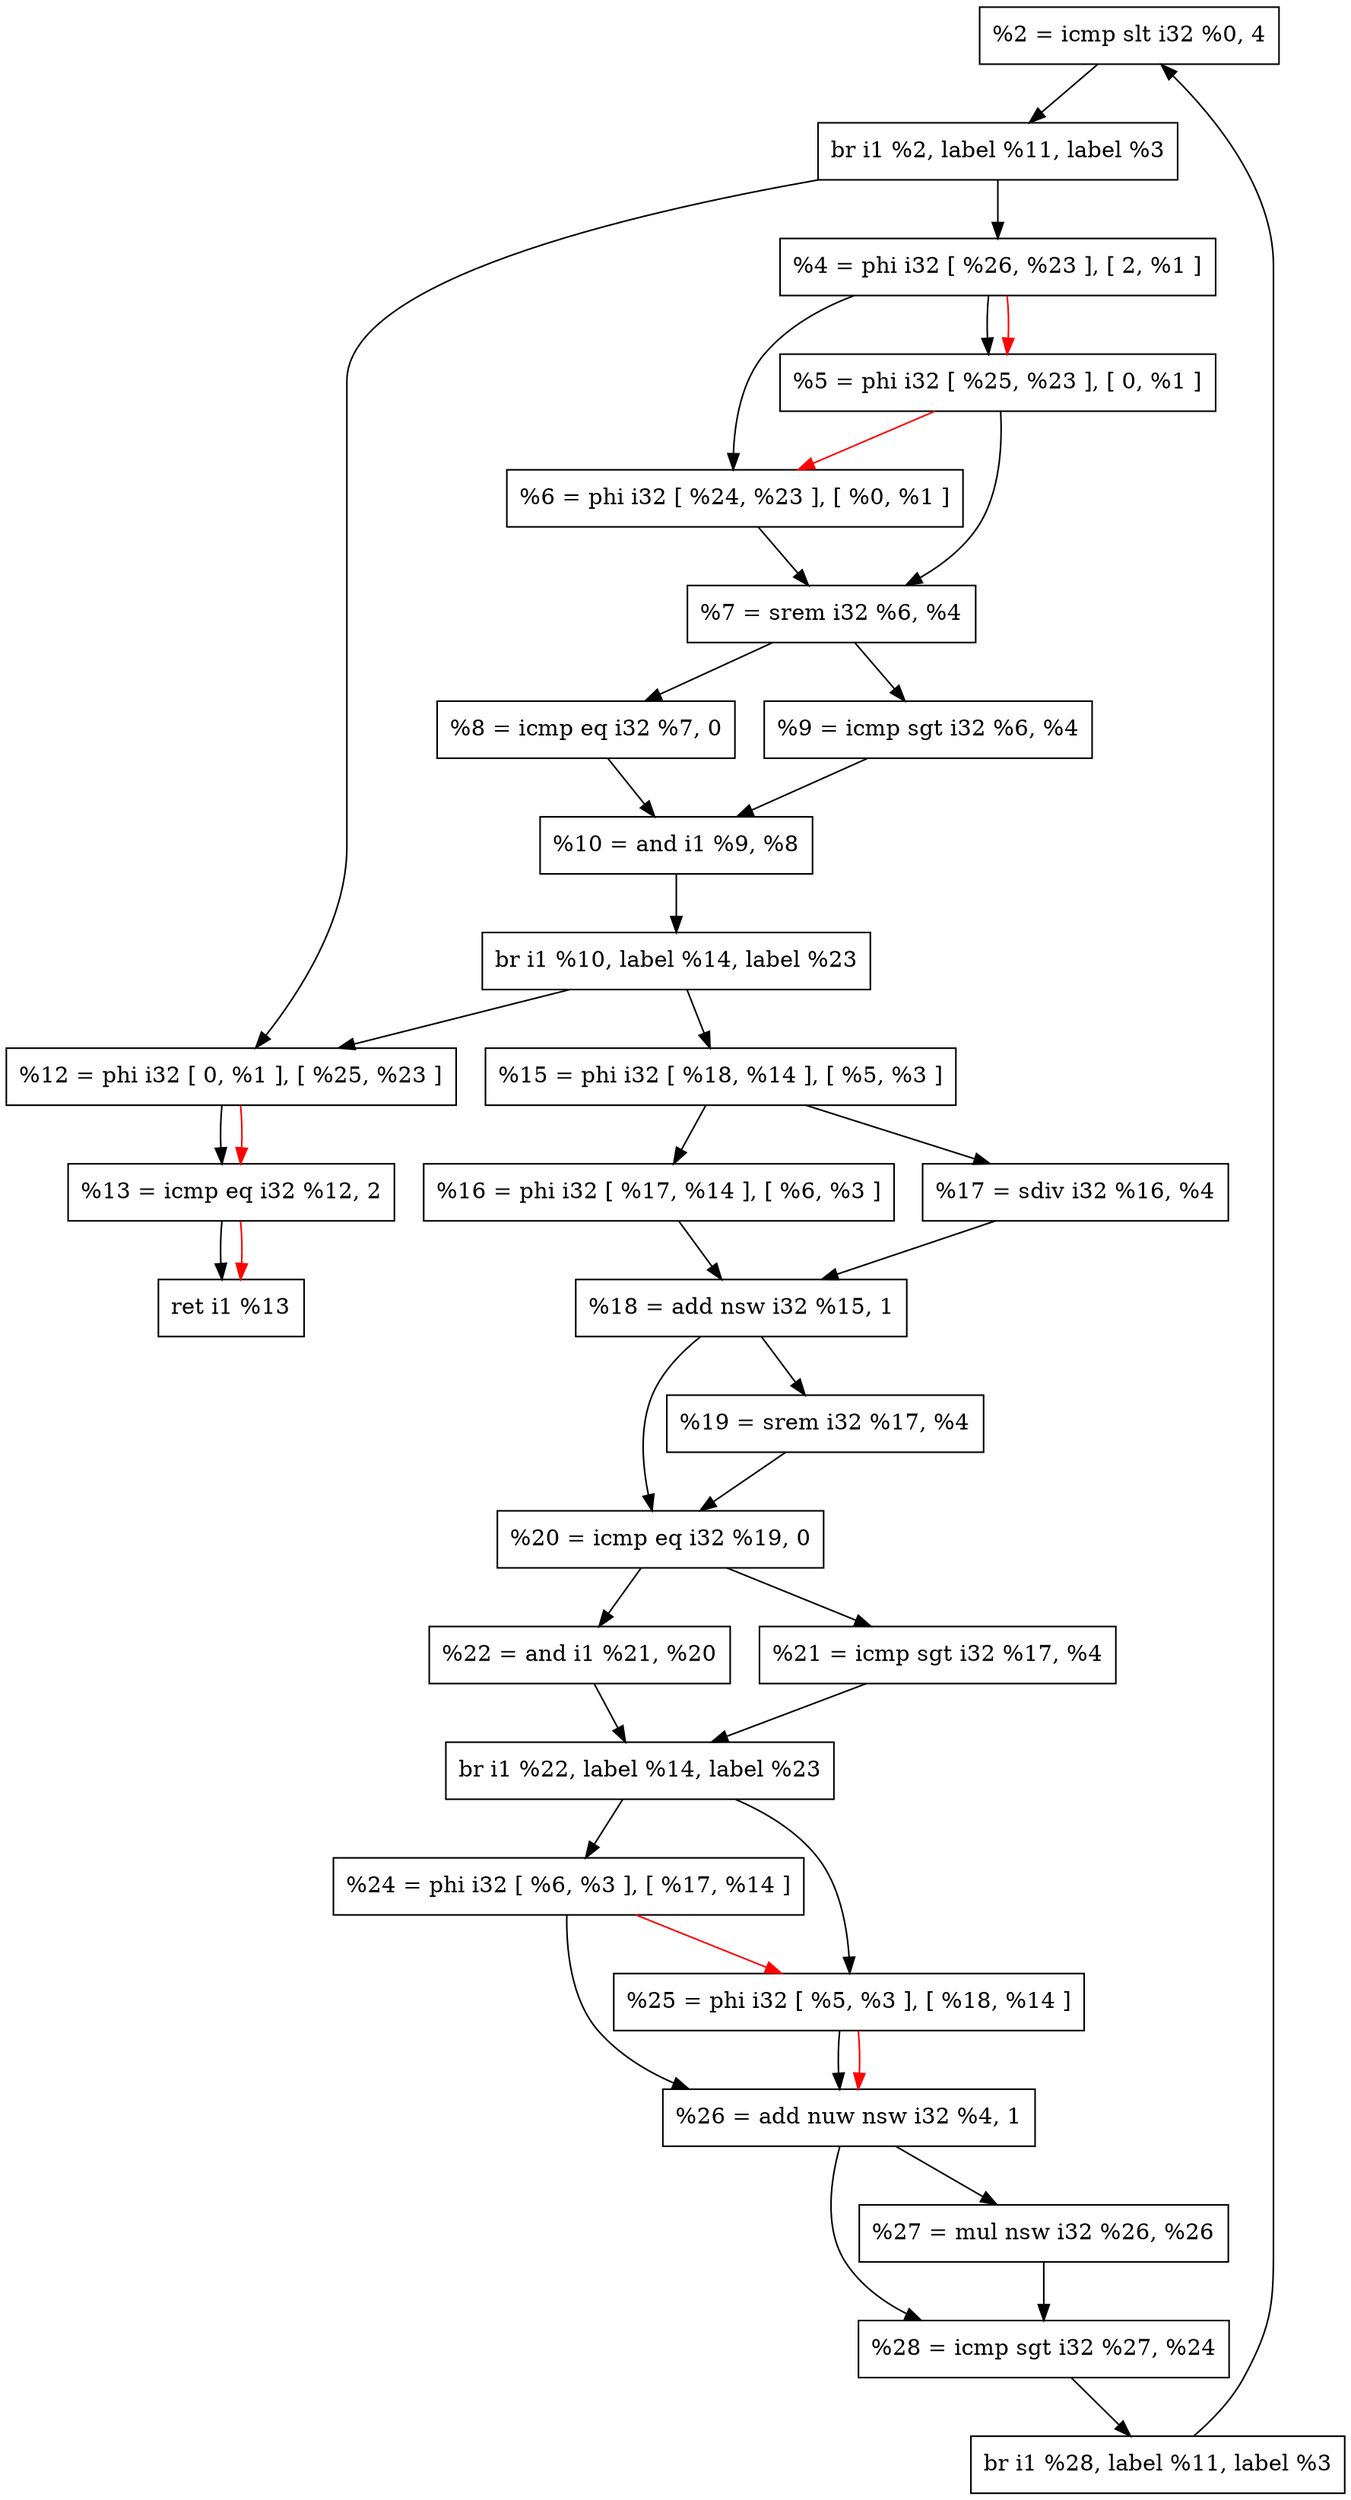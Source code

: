 digraph "DFG for '_Z17is_multiply_primei' function" {
 Node0x55ad3df2a950[shape=record, label="  %2 = icmp slt i32 %0, 4"];
 Node0x55ad3df2aa30[shape=record, label="  br i1 %2, label %11, label %3"];
 Node0x55ad3df2ab50[shape=record, label="  %4 = phi i32 [ %26, %23 ], [ 2, %1 ]"];
 Node0x55ad3df2ac50[shape=record, label="  %5 = phi i32 [ %25, %23 ], [ 0, %1 ]"];
 Node0x55ad3df2ad20[shape=record, label="  %6 = phi i32 [ %24, %23 ], [ %0, %1 ]"];
 Node0x55ad3df2ae00[shape=record, label="  %7 = srem i32 %6, %4"];
 Node0x55ad3df2af10[shape=record, label="  %8 = icmp eq i32 %7, 0"];
 Node0x55ad3df2b030[shape=record, label="  %9 = icmp sgt i32 %6, %4"];
 Node0x55ad3df2b140[shape=record, label="  %10 = and i1 %9, %8"];
 Node0x55ad3df2b250[shape=record, label="  br i1 %10, label %14, label %23"];
 Node0x55ad3df2b360[shape=record, label="  %12 = phi i32 [ 0, %1 ], [ %25, %23 ]"];
 Node0x55ad3df2b470[shape=record, label="  %13 = icmp eq i32 %12, 2"];
 Node0x55ad3df2b580[shape=record, label="  ret i1 %13"];
 Node0x55ad3df2b690[shape=record, label="  %15 = phi i32 [ %18, %14 ], [ %5, %3 ]"];
 Node0x55ad3df2b7a0[shape=record, label="  %16 = phi i32 [ %17, %14 ], [ %6, %3 ]"];
 Node0x55ad3df2b8b0[shape=record, label="  %17 = sdiv i32 %16, %4"];
 Node0x55ad3df2b9c0[shape=record, label="  %18 = add nsw i32 %15, 1"];
 Node0x55ad3df2bad0[shape=record, label="  %19 = srem i32 %17, %4"];
 Node0x55ad3df2bbf0[shape=record, label="  %20 = icmp eq i32 %19, 0"];
 Node0x55ad3df2bd00[shape=record, label="  %21 = icmp sgt i32 %17, %4"];
 Node0x55ad3df2be10[shape=record, label="  %22 = and i1 %21, %20"];
 Node0x55ad3df2bf20[shape=record, label="  br i1 %22, label %14, label %23"];
 Node0x55ad3df2c030[shape=record, label="  %24 = phi i32 [ %6, %3 ], [ %17, %14 ]"];
 Node0x55ad3df2c140[shape=record, label="  %25 = phi i32 [ %5, %3 ], [ %18, %14 ]"];
 Node0x55ad3df2c250[shape=record, label="  %26 = add nuw nsw i32 %4, 1"];
 Node0x55ad3df2c360[shape=record, label="  %27 = mul nsw i32 %26, %26"];
 Node0x55ad3df2c470[shape=record, label="  %28 = icmp sgt i32 %27, %24"];
 Node0x55ad3df2c580[shape=record, label="  br i1 %28, label %11, label %3"];
 Node0x55ad3df2a950 -> Node0x55ad3df2aa30
 Node0x55ad3df2aa30 -> Node0x55ad3df2ab50
 Node0x55ad3df2aa30 -> Node0x55ad3df2b360
 Node0x55ad3df2ab50 -> Node0x55ad3df2ac50
 Node0x55ad3df2ab50 -> Node0x55ad3df2ad20
 Node0x55ad3df2ac50 -> Node0x55ad3df2ae00
 Node0x55ad3df2ad20 -> Node0x55ad3df2ae00
 Node0x55ad3df2ae00 -> Node0x55ad3df2af10
 Node0x55ad3df2ae00 -> Node0x55ad3df2b030
 Node0x55ad3df2af10 -> Node0x55ad3df2b140
 Node0x55ad3df2b030 -> Node0x55ad3df2b140
 Node0x55ad3df2b140 -> Node0x55ad3df2b250
 Node0x55ad3df2b250 -> Node0x55ad3df2b360
 Node0x55ad3df2b250 -> Node0x55ad3df2b690
 Node0x55ad3df2b360 -> Node0x55ad3df2b470
 Node0x55ad3df2b470 -> Node0x55ad3df2b580
 Node0x55ad3df2b690 -> Node0x55ad3df2b7a0
 Node0x55ad3df2b690 -> Node0x55ad3df2b8b0
 Node0x55ad3df2b7a0 -> Node0x55ad3df2b9c0
 Node0x55ad3df2b8b0 -> Node0x55ad3df2b9c0
 Node0x55ad3df2b9c0 -> Node0x55ad3df2bad0
 Node0x55ad3df2b9c0 -> Node0x55ad3df2bbf0
 Node0x55ad3df2bad0 -> Node0x55ad3df2bbf0
 Node0x55ad3df2bbf0 -> Node0x55ad3df2bd00
 Node0x55ad3df2bbf0 -> Node0x55ad3df2be10
 Node0x55ad3df2bd00 -> Node0x55ad3df2bf20
 Node0x55ad3df2be10 -> Node0x55ad3df2bf20
 Node0x55ad3df2bf20 -> Node0x55ad3df2c030
 Node0x55ad3df2bf20 -> Node0x55ad3df2c140
 Node0x55ad3df2c030 -> Node0x55ad3df2c250
 Node0x55ad3df2c140 -> Node0x55ad3df2c250
 Node0x55ad3df2c250 -> Node0x55ad3df2c360
 Node0x55ad3df2c250 -> Node0x55ad3df2c470
 Node0x55ad3df2c360 -> Node0x55ad3df2c470
 Node0x55ad3df2c470 -> Node0x55ad3df2c580
 Node0x55ad3df2c580 -> Node0x55ad3df2a950
edge [color=red]
 Node0x55ad3df2ab50 -> Node0x55ad3df2ac50
 Node0x55ad3df2ac50 -> Node0x55ad3df2ad20
 Node0x55ad3df2b360 -> Node0x55ad3df2b470
 Node0x55ad3df2b470 -> Node0x55ad3df2b580
 Node0x55ad3df2c030 -> Node0x55ad3df2c140
 Node0x55ad3df2c140 -> Node0x55ad3df2c250
}